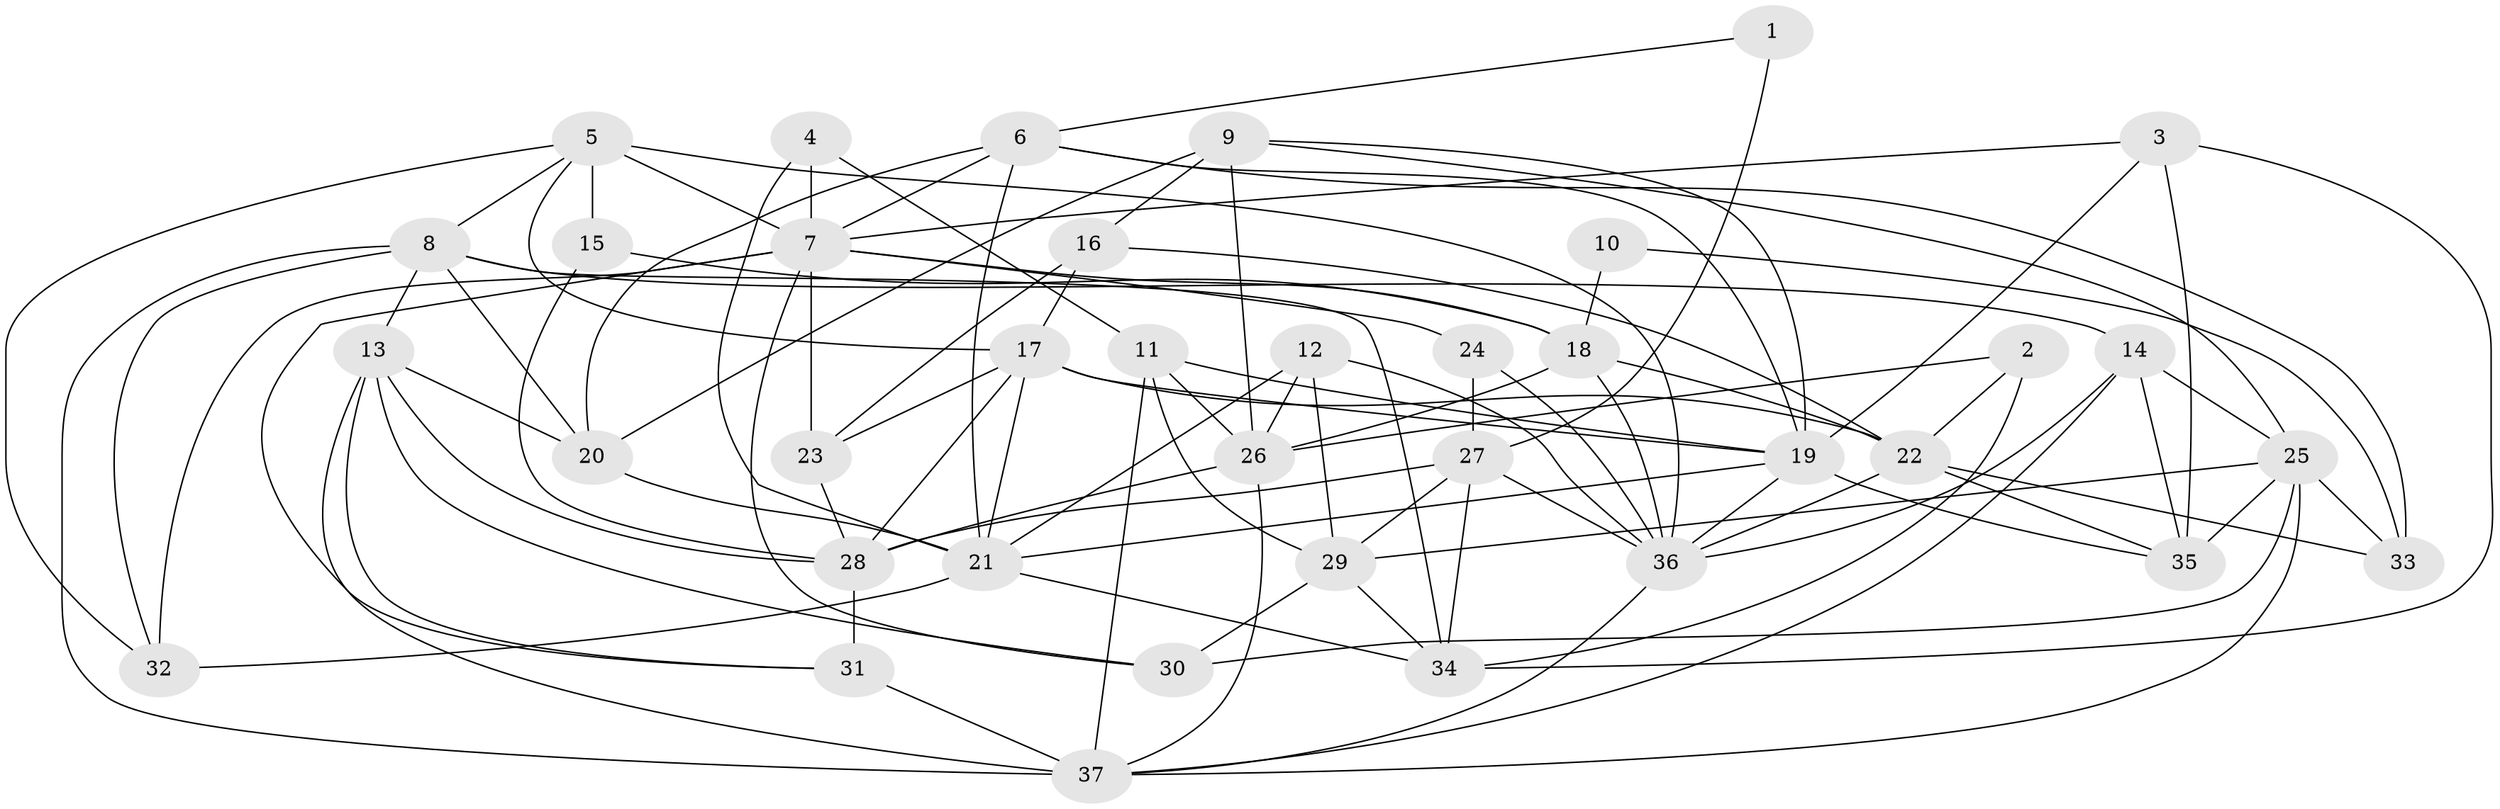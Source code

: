// original degree distribution, {3: 0.21621621621621623, 5: 0.1891891891891892, 4: 0.32432432432432434, 6: 0.10810810810810811, 2: 0.13513513513513514, 7: 0.02702702702702703}
// Generated by graph-tools (version 1.1) at 2025/50/03/09/25 03:50:11]
// undirected, 37 vertices, 100 edges
graph export_dot {
graph [start="1"]
  node [color=gray90,style=filled];
  1;
  2;
  3;
  4;
  5;
  6;
  7;
  8;
  9;
  10;
  11;
  12;
  13;
  14;
  15;
  16;
  17;
  18;
  19;
  20;
  21;
  22;
  23;
  24;
  25;
  26;
  27;
  28;
  29;
  30;
  31;
  32;
  33;
  34;
  35;
  36;
  37;
  1 -- 6 [weight=1.0];
  1 -- 27 [weight=2.0];
  2 -- 22 [weight=1.0];
  2 -- 26 [weight=1.0];
  2 -- 34 [weight=1.0];
  3 -- 7 [weight=1.0];
  3 -- 19 [weight=1.0];
  3 -- 34 [weight=1.0];
  3 -- 35 [weight=1.0];
  4 -- 7 [weight=1.0];
  4 -- 11 [weight=1.0];
  4 -- 21 [weight=1.0];
  5 -- 7 [weight=2.0];
  5 -- 8 [weight=1.0];
  5 -- 15 [weight=1.0];
  5 -- 17 [weight=1.0];
  5 -- 32 [weight=1.0];
  5 -- 36 [weight=1.0];
  6 -- 7 [weight=1.0];
  6 -- 19 [weight=1.0];
  6 -- 20 [weight=1.0];
  6 -- 21 [weight=1.0];
  6 -- 33 [weight=1.0];
  7 -- 18 [weight=1.0];
  7 -- 23 [weight=1.0];
  7 -- 24 [weight=1.0];
  7 -- 30 [weight=1.0];
  7 -- 31 [weight=1.0];
  7 -- 32 [weight=1.0];
  8 -- 13 [weight=1.0];
  8 -- 14 [weight=1.0];
  8 -- 20 [weight=1.0];
  8 -- 32 [weight=1.0];
  8 -- 34 [weight=1.0];
  8 -- 37 [weight=1.0];
  9 -- 16 [weight=1.0];
  9 -- 19 [weight=1.0];
  9 -- 20 [weight=1.0];
  9 -- 25 [weight=1.0];
  9 -- 26 [weight=1.0];
  10 -- 18 [weight=1.0];
  10 -- 33 [weight=1.0];
  11 -- 19 [weight=1.0];
  11 -- 26 [weight=1.0];
  11 -- 29 [weight=1.0];
  11 -- 37 [weight=1.0];
  12 -- 21 [weight=1.0];
  12 -- 26 [weight=1.0];
  12 -- 29 [weight=1.0];
  12 -- 36 [weight=1.0];
  13 -- 20 [weight=1.0];
  13 -- 28 [weight=1.0];
  13 -- 30 [weight=1.0];
  13 -- 31 [weight=1.0];
  13 -- 37 [weight=1.0];
  14 -- 25 [weight=2.0];
  14 -- 35 [weight=1.0];
  14 -- 36 [weight=1.0];
  14 -- 37 [weight=1.0];
  15 -- 18 [weight=1.0];
  15 -- 28 [weight=1.0];
  16 -- 17 [weight=1.0];
  16 -- 22 [weight=1.0];
  16 -- 23 [weight=1.0];
  17 -- 19 [weight=1.0];
  17 -- 21 [weight=1.0];
  17 -- 22 [weight=1.0];
  17 -- 23 [weight=1.0];
  17 -- 28 [weight=1.0];
  18 -- 22 [weight=1.0];
  18 -- 26 [weight=1.0];
  18 -- 36 [weight=1.0];
  19 -- 21 [weight=1.0];
  19 -- 35 [weight=1.0];
  19 -- 36 [weight=1.0];
  20 -- 21 [weight=1.0];
  21 -- 32 [weight=1.0];
  21 -- 34 [weight=1.0];
  22 -- 33 [weight=1.0];
  22 -- 35 [weight=1.0];
  22 -- 36 [weight=1.0];
  23 -- 28 [weight=1.0];
  24 -- 27 [weight=1.0];
  24 -- 36 [weight=1.0];
  25 -- 29 [weight=2.0];
  25 -- 30 [weight=1.0];
  25 -- 33 [weight=1.0];
  25 -- 35 [weight=1.0];
  25 -- 37 [weight=1.0];
  26 -- 28 [weight=1.0];
  26 -- 37 [weight=1.0];
  27 -- 28 [weight=1.0];
  27 -- 29 [weight=1.0];
  27 -- 34 [weight=1.0];
  27 -- 36 [weight=1.0];
  28 -- 31 [weight=1.0];
  29 -- 30 [weight=1.0];
  29 -- 34 [weight=1.0];
  31 -- 37 [weight=2.0];
  36 -- 37 [weight=1.0];
}
